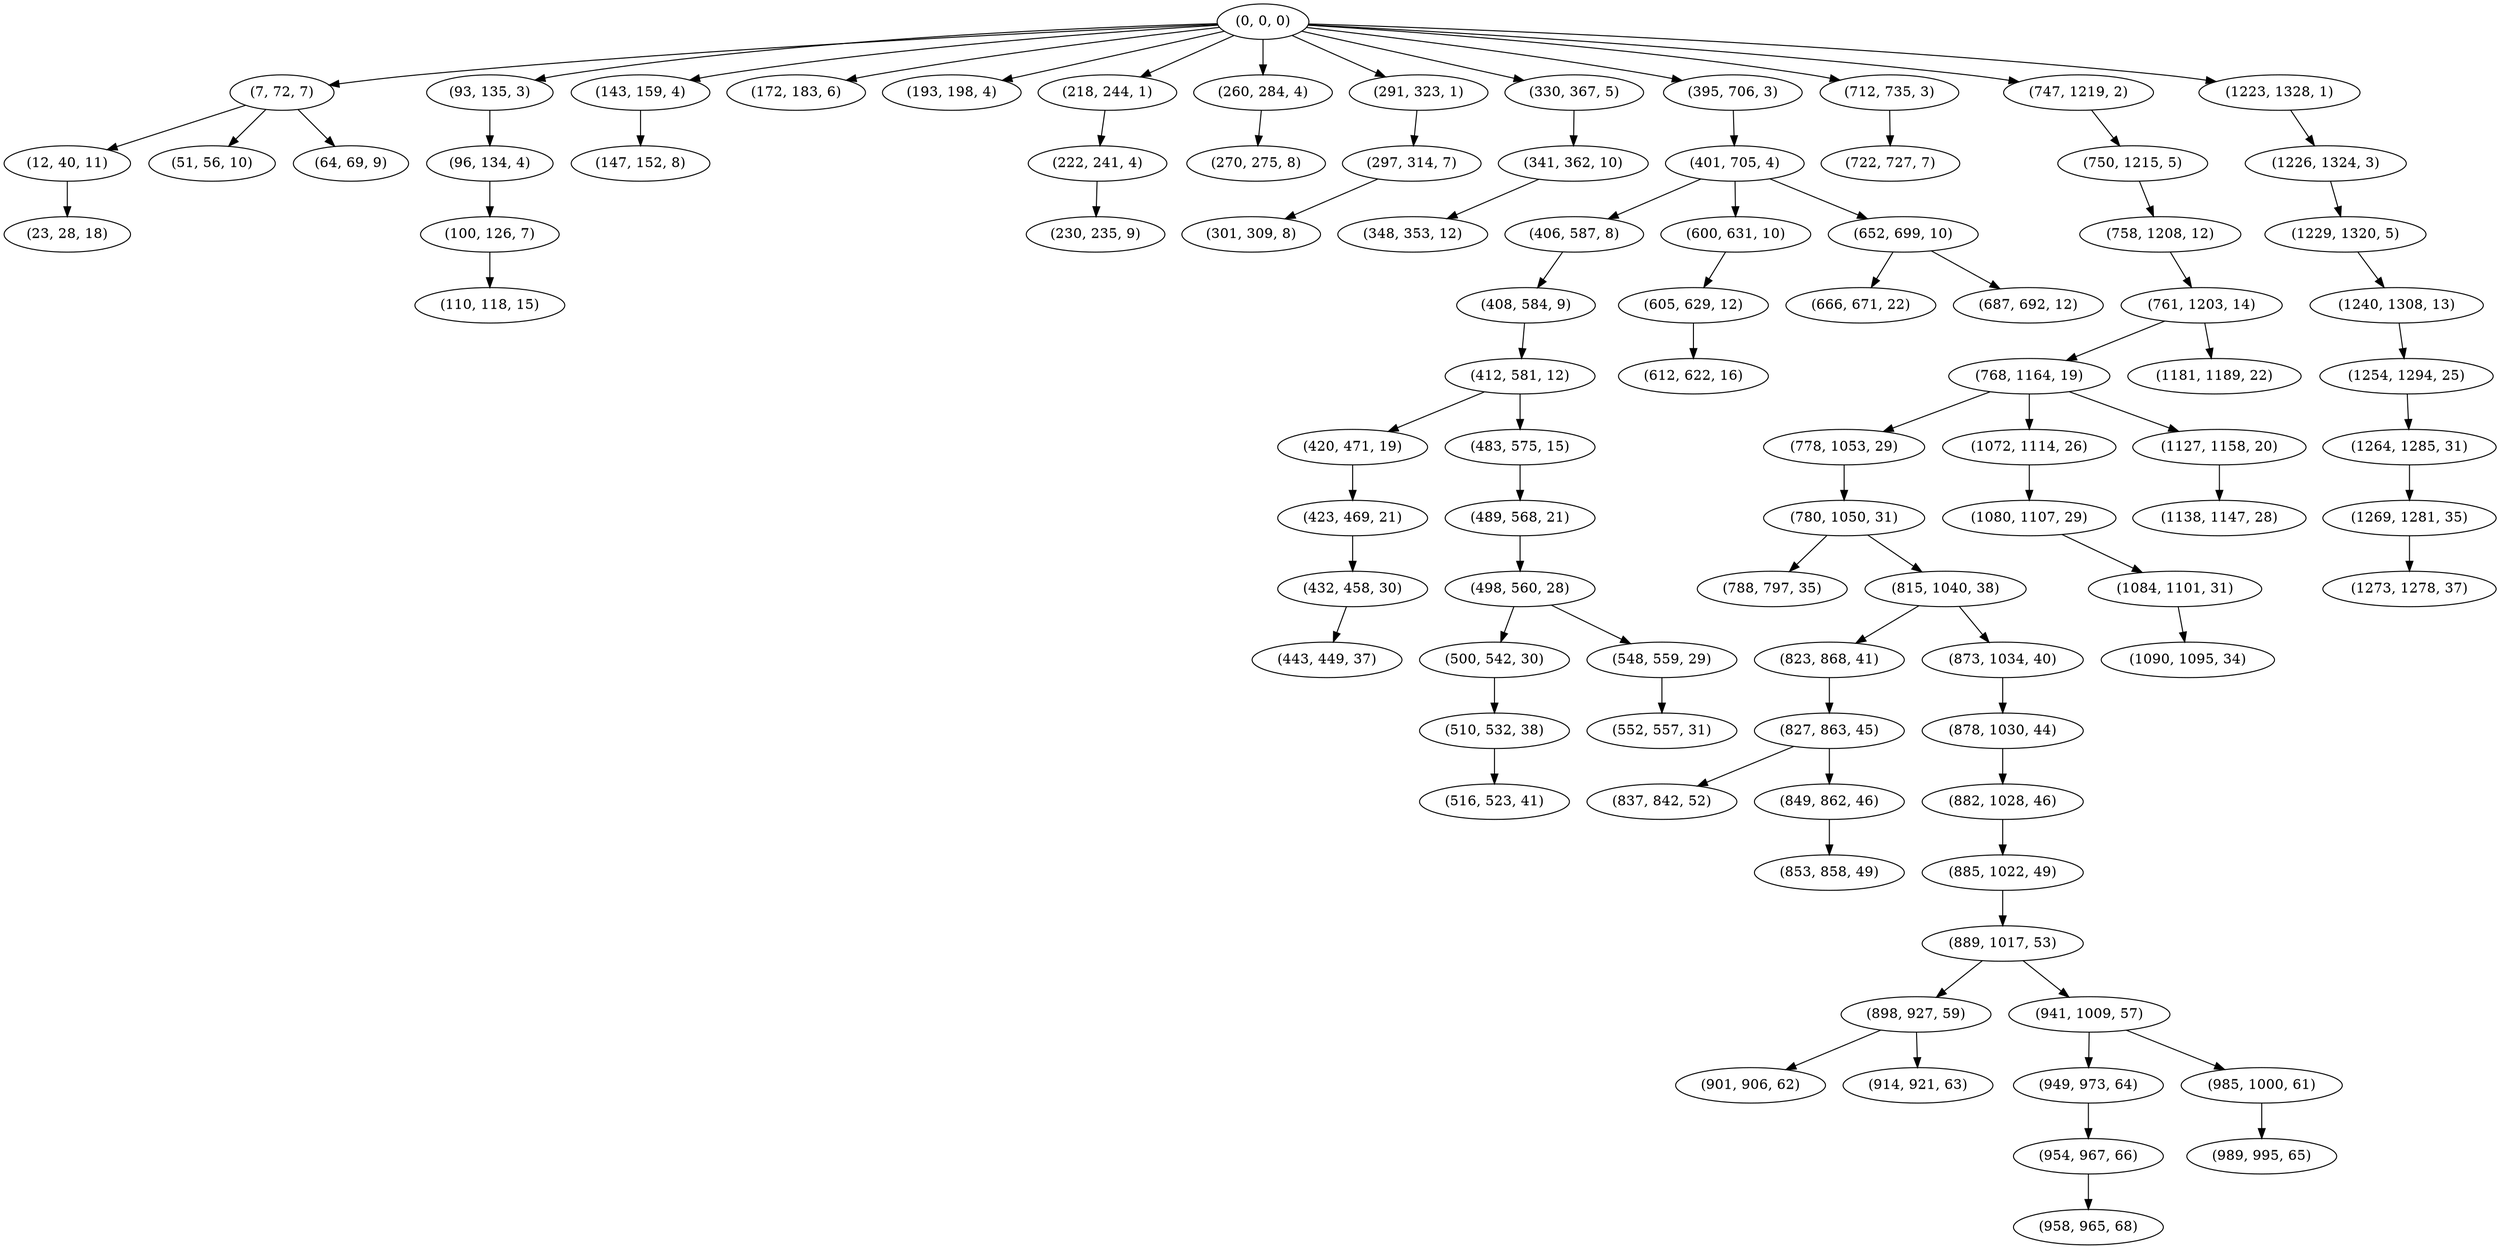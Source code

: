 digraph tree {
    "(0, 0, 0)";
    "(7, 72, 7)";
    "(12, 40, 11)";
    "(23, 28, 18)";
    "(51, 56, 10)";
    "(64, 69, 9)";
    "(93, 135, 3)";
    "(96, 134, 4)";
    "(100, 126, 7)";
    "(110, 118, 15)";
    "(143, 159, 4)";
    "(147, 152, 8)";
    "(172, 183, 6)";
    "(193, 198, 4)";
    "(218, 244, 1)";
    "(222, 241, 4)";
    "(230, 235, 9)";
    "(260, 284, 4)";
    "(270, 275, 8)";
    "(291, 323, 1)";
    "(297, 314, 7)";
    "(301, 309, 8)";
    "(330, 367, 5)";
    "(341, 362, 10)";
    "(348, 353, 12)";
    "(395, 706, 3)";
    "(401, 705, 4)";
    "(406, 587, 8)";
    "(408, 584, 9)";
    "(412, 581, 12)";
    "(420, 471, 19)";
    "(423, 469, 21)";
    "(432, 458, 30)";
    "(443, 449, 37)";
    "(483, 575, 15)";
    "(489, 568, 21)";
    "(498, 560, 28)";
    "(500, 542, 30)";
    "(510, 532, 38)";
    "(516, 523, 41)";
    "(548, 559, 29)";
    "(552, 557, 31)";
    "(600, 631, 10)";
    "(605, 629, 12)";
    "(612, 622, 16)";
    "(652, 699, 10)";
    "(666, 671, 22)";
    "(687, 692, 12)";
    "(712, 735, 3)";
    "(722, 727, 7)";
    "(747, 1219, 2)";
    "(750, 1215, 5)";
    "(758, 1208, 12)";
    "(761, 1203, 14)";
    "(768, 1164, 19)";
    "(778, 1053, 29)";
    "(780, 1050, 31)";
    "(788, 797, 35)";
    "(815, 1040, 38)";
    "(823, 868, 41)";
    "(827, 863, 45)";
    "(837, 842, 52)";
    "(849, 862, 46)";
    "(853, 858, 49)";
    "(873, 1034, 40)";
    "(878, 1030, 44)";
    "(882, 1028, 46)";
    "(885, 1022, 49)";
    "(889, 1017, 53)";
    "(898, 927, 59)";
    "(901, 906, 62)";
    "(914, 921, 63)";
    "(941, 1009, 57)";
    "(949, 973, 64)";
    "(954, 967, 66)";
    "(958, 965, 68)";
    "(985, 1000, 61)";
    "(989, 995, 65)";
    "(1072, 1114, 26)";
    "(1080, 1107, 29)";
    "(1084, 1101, 31)";
    "(1090, 1095, 34)";
    "(1127, 1158, 20)";
    "(1138, 1147, 28)";
    "(1181, 1189, 22)";
    "(1223, 1328, 1)";
    "(1226, 1324, 3)";
    "(1229, 1320, 5)";
    "(1240, 1308, 13)";
    "(1254, 1294, 25)";
    "(1264, 1285, 31)";
    "(1269, 1281, 35)";
    "(1273, 1278, 37)";
    "(0, 0, 0)" -> "(7, 72, 7)";
    "(0, 0, 0)" -> "(93, 135, 3)";
    "(0, 0, 0)" -> "(143, 159, 4)";
    "(0, 0, 0)" -> "(172, 183, 6)";
    "(0, 0, 0)" -> "(193, 198, 4)";
    "(0, 0, 0)" -> "(218, 244, 1)";
    "(0, 0, 0)" -> "(260, 284, 4)";
    "(0, 0, 0)" -> "(291, 323, 1)";
    "(0, 0, 0)" -> "(330, 367, 5)";
    "(0, 0, 0)" -> "(395, 706, 3)";
    "(0, 0, 0)" -> "(712, 735, 3)";
    "(0, 0, 0)" -> "(747, 1219, 2)";
    "(0, 0, 0)" -> "(1223, 1328, 1)";
    "(7, 72, 7)" -> "(12, 40, 11)";
    "(7, 72, 7)" -> "(51, 56, 10)";
    "(7, 72, 7)" -> "(64, 69, 9)";
    "(12, 40, 11)" -> "(23, 28, 18)";
    "(93, 135, 3)" -> "(96, 134, 4)";
    "(96, 134, 4)" -> "(100, 126, 7)";
    "(100, 126, 7)" -> "(110, 118, 15)";
    "(143, 159, 4)" -> "(147, 152, 8)";
    "(218, 244, 1)" -> "(222, 241, 4)";
    "(222, 241, 4)" -> "(230, 235, 9)";
    "(260, 284, 4)" -> "(270, 275, 8)";
    "(291, 323, 1)" -> "(297, 314, 7)";
    "(297, 314, 7)" -> "(301, 309, 8)";
    "(330, 367, 5)" -> "(341, 362, 10)";
    "(341, 362, 10)" -> "(348, 353, 12)";
    "(395, 706, 3)" -> "(401, 705, 4)";
    "(401, 705, 4)" -> "(406, 587, 8)";
    "(401, 705, 4)" -> "(600, 631, 10)";
    "(401, 705, 4)" -> "(652, 699, 10)";
    "(406, 587, 8)" -> "(408, 584, 9)";
    "(408, 584, 9)" -> "(412, 581, 12)";
    "(412, 581, 12)" -> "(420, 471, 19)";
    "(412, 581, 12)" -> "(483, 575, 15)";
    "(420, 471, 19)" -> "(423, 469, 21)";
    "(423, 469, 21)" -> "(432, 458, 30)";
    "(432, 458, 30)" -> "(443, 449, 37)";
    "(483, 575, 15)" -> "(489, 568, 21)";
    "(489, 568, 21)" -> "(498, 560, 28)";
    "(498, 560, 28)" -> "(500, 542, 30)";
    "(498, 560, 28)" -> "(548, 559, 29)";
    "(500, 542, 30)" -> "(510, 532, 38)";
    "(510, 532, 38)" -> "(516, 523, 41)";
    "(548, 559, 29)" -> "(552, 557, 31)";
    "(600, 631, 10)" -> "(605, 629, 12)";
    "(605, 629, 12)" -> "(612, 622, 16)";
    "(652, 699, 10)" -> "(666, 671, 22)";
    "(652, 699, 10)" -> "(687, 692, 12)";
    "(712, 735, 3)" -> "(722, 727, 7)";
    "(747, 1219, 2)" -> "(750, 1215, 5)";
    "(750, 1215, 5)" -> "(758, 1208, 12)";
    "(758, 1208, 12)" -> "(761, 1203, 14)";
    "(761, 1203, 14)" -> "(768, 1164, 19)";
    "(761, 1203, 14)" -> "(1181, 1189, 22)";
    "(768, 1164, 19)" -> "(778, 1053, 29)";
    "(768, 1164, 19)" -> "(1072, 1114, 26)";
    "(768, 1164, 19)" -> "(1127, 1158, 20)";
    "(778, 1053, 29)" -> "(780, 1050, 31)";
    "(780, 1050, 31)" -> "(788, 797, 35)";
    "(780, 1050, 31)" -> "(815, 1040, 38)";
    "(815, 1040, 38)" -> "(823, 868, 41)";
    "(815, 1040, 38)" -> "(873, 1034, 40)";
    "(823, 868, 41)" -> "(827, 863, 45)";
    "(827, 863, 45)" -> "(837, 842, 52)";
    "(827, 863, 45)" -> "(849, 862, 46)";
    "(849, 862, 46)" -> "(853, 858, 49)";
    "(873, 1034, 40)" -> "(878, 1030, 44)";
    "(878, 1030, 44)" -> "(882, 1028, 46)";
    "(882, 1028, 46)" -> "(885, 1022, 49)";
    "(885, 1022, 49)" -> "(889, 1017, 53)";
    "(889, 1017, 53)" -> "(898, 927, 59)";
    "(889, 1017, 53)" -> "(941, 1009, 57)";
    "(898, 927, 59)" -> "(901, 906, 62)";
    "(898, 927, 59)" -> "(914, 921, 63)";
    "(941, 1009, 57)" -> "(949, 973, 64)";
    "(941, 1009, 57)" -> "(985, 1000, 61)";
    "(949, 973, 64)" -> "(954, 967, 66)";
    "(954, 967, 66)" -> "(958, 965, 68)";
    "(985, 1000, 61)" -> "(989, 995, 65)";
    "(1072, 1114, 26)" -> "(1080, 1107, 29)";
    "(1080, 1107, 29)" -> "(1084, 1101, 31)";
    "(1084, 1101, 31)" -> "(1090, 1095, 34)";
    "(1127, 1158, 20)" -> "(1138, 1147, 28)";
    "(1223, 1328, 1)" -> "(1226, 1324, 3)";
    "(1226, 1324, 3)" -> "(1229, 1320, 5)";
    "(1229, 1320, 5)" -> "(1240, 1308, 13)";
    "(1240, 1308, 13)" -> "(1254, 1294, 25)";
    "(1254, 1294, 25)" -> "(1264, 1285, 31)";
    "(1264, 1285, 31)" -> "(1269, 1281, 35)";
    "(1269, 1281, 35)" -> "(1273, 1278, 37)";
}
